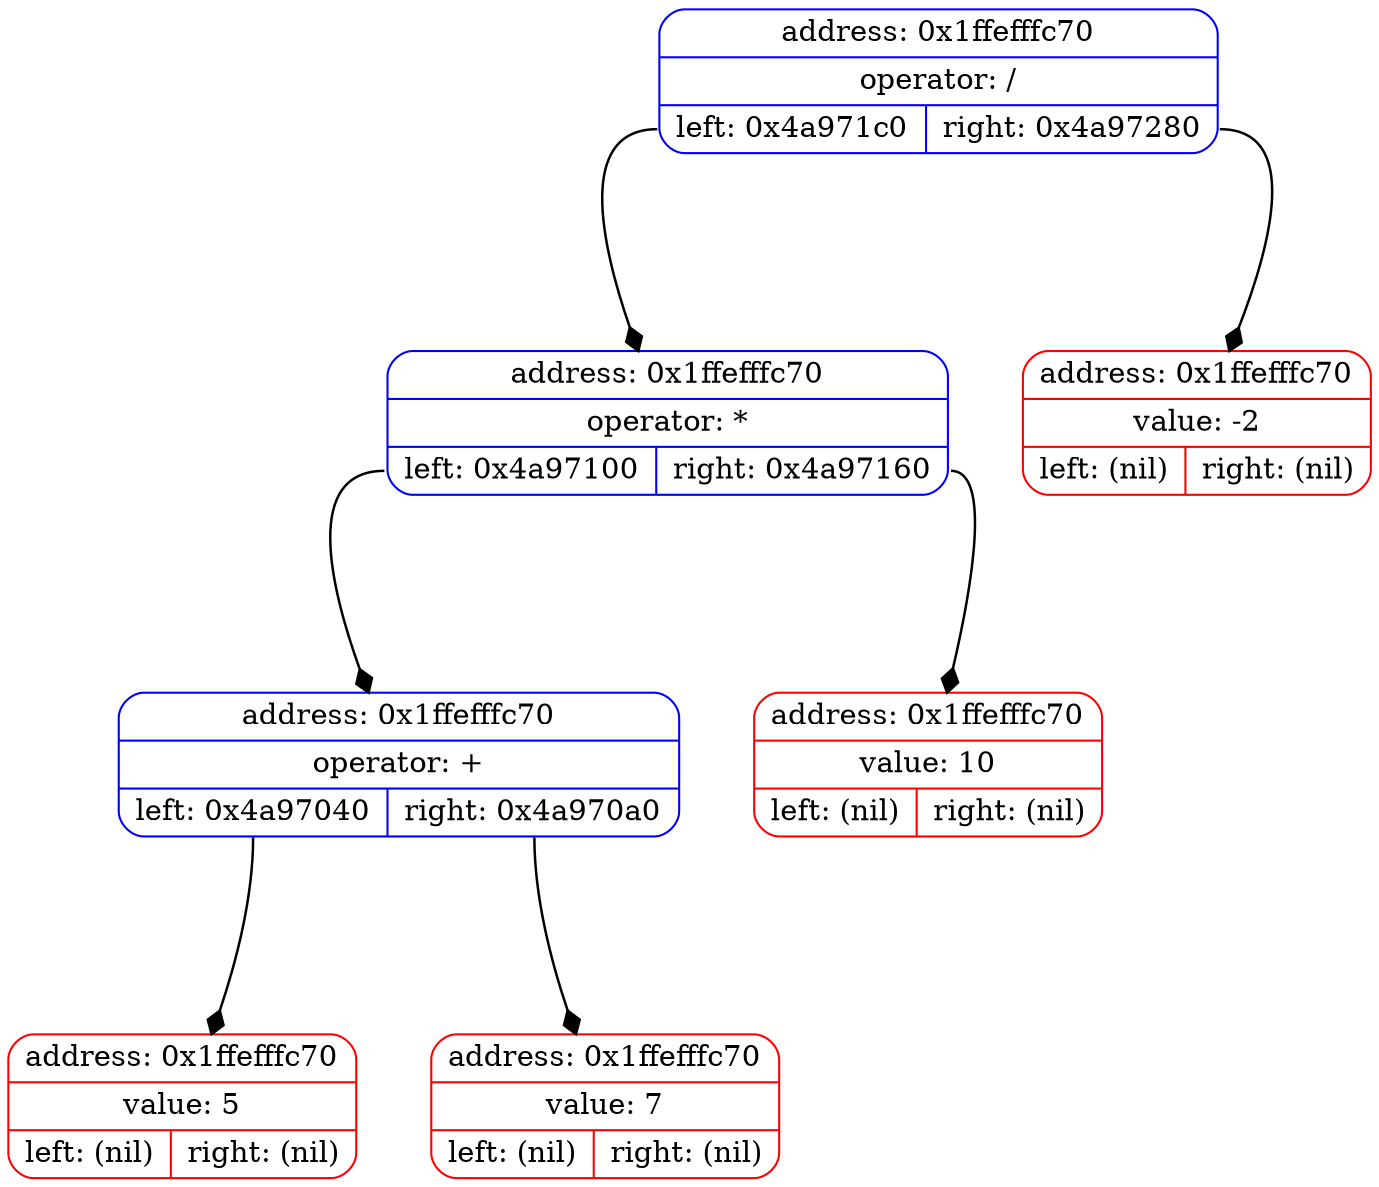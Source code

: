 digraph List {
	dpi = 100;
	fontname = "Comic Sans MS";
	fontsize = 20;
	rankdir  = TB;
graph [fillcolor = lightgreen, ranksep = 1.3, nodesep = 0.5, style = "rounded", color = green, penwidth = 2];
edge [color = dark, arrowhead = diamond, arrowsize = 1, penwidth = 1.2];
node1 [shape = Mrecord, color = blue, style = solid, label = "{address: 0x1ffefffc70|operator: /| { <ptr1> left: 0x4a971c0| <ptr2> right: 0x4a97280}}"]
node2 [shape = Mrecord, color = blue, style = solid, label = "{address: 0x1ffefffc70|operator: /| { <ptr1> left: 0x4a971c0| <ptr2> right: 0x4a97280}}"]
node1: <ptr1> -> node2; node3 [shape = Mrecord, color = blue, style = solid, label = "{address: 0x1ffefffc70|operator: /| { <ptr1> left: 0x4a971c0| <ptr2> right: 0x4a97280}}"]
node1: <ptr2> -> node3; 
node2 [shape = Mrecord, color = blue, style = solid, label = "{address: 0x1ffefffc70|operator: *| { <ptr1> left: 0x4a97100| <ptr2> right: 0x4a97160}}"]
node4 [shape = Mrecord, color = blue, style = solid, label = "{address: 0x1ffefffc70|operator: *| { <ptr1> left: 0x4a97100| <ptr2> right: 0x4a97160}}"]
node2: <ptr1> -> node4; node5 [shape = Mrecord, color = blue, style = solid, label = "{address: 0x1ffefffc70|operator: *| { <ptr1> left: 0x4a97100| <ptr2> right: 0x4a97160}}"]
node2: <ptr2> -> node5; 
node3 [shape = Mrecord, color = red, style = solid, label = "{address: 0x1ffefffc70|value: -2| { <ptr1> left: (nil)| <ptr2> right: (nil)}}"]

node4 [shape = Mrecord, color = blue, style = solid, label = "{address: 0x1ffefffc70|operator: +| { <ptr1> left: 0x4a97040| <ptr2> right: 0x4a970a0}}"]
node6 [shape = Mrecord, color = blue, style = solid, label = "{address: 0x1ffefffc70|operator: +| { <ptr1> left: 0x4a97040| <ptr2> right: 0x4a970a0}}"]
node4: <ptr1> -> node6; node7 [shape = Mrecord, color = blue, style = solid, label = "{address: 0x1ffefffc70|operator: +| { <ptr1> left: 0x4a97040| <ptr2> right: 0x4a970a0}}"]
node4: <ptr2> -> node7; 
node5 [shape = Mrecord, color = red, style = solid, label = "{address: 0x1ffefffc70|value: 10| { <ptr1> left: (nil)| <ptr2> right: (nil)}}"]

node6 [shape = Mrecord, color = red, style = solid, label = "{address: 0x1ffefffc70|value: 5| { <ptr1> left: (nil)| <ptr2> right: (nil)}}"]

node7 [shape = Mrecord, color = red, style = solid, label = "{address: 0x1ffefffc70|value: 7| { <ptr1> left: (nil)| <ptr2> right: (nil)}}"]

}